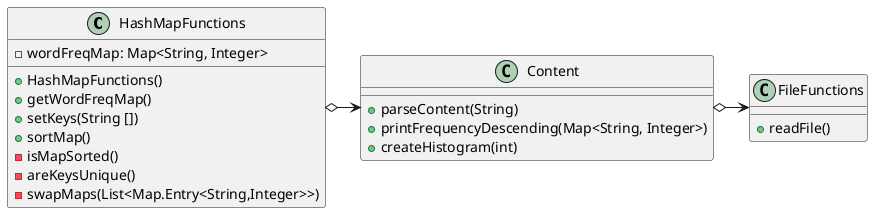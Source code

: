 @startuml
'https://plantuml.com/class-diagram


HashMapFunctions o-> Content
Content o-> FileFunctions


class FileFunctions {
    + readFile()
}

class HashMapFunctions {
    - wordFreqMap: Map<String, Integer>

    + HashMapFunctions()
    + getWordFreqMap()
    + setKeys(String [])
    + sortMap()
    - isMapSorted()
    - areKeysUnique()
    - swapMaps(List<Map.Entry<String,Integer>>)
}

class Content{
    + parseContent(String)
    + printFrequencyDescending(Map<String, Integer>)
    + createHistogram(int)
}


@enduml